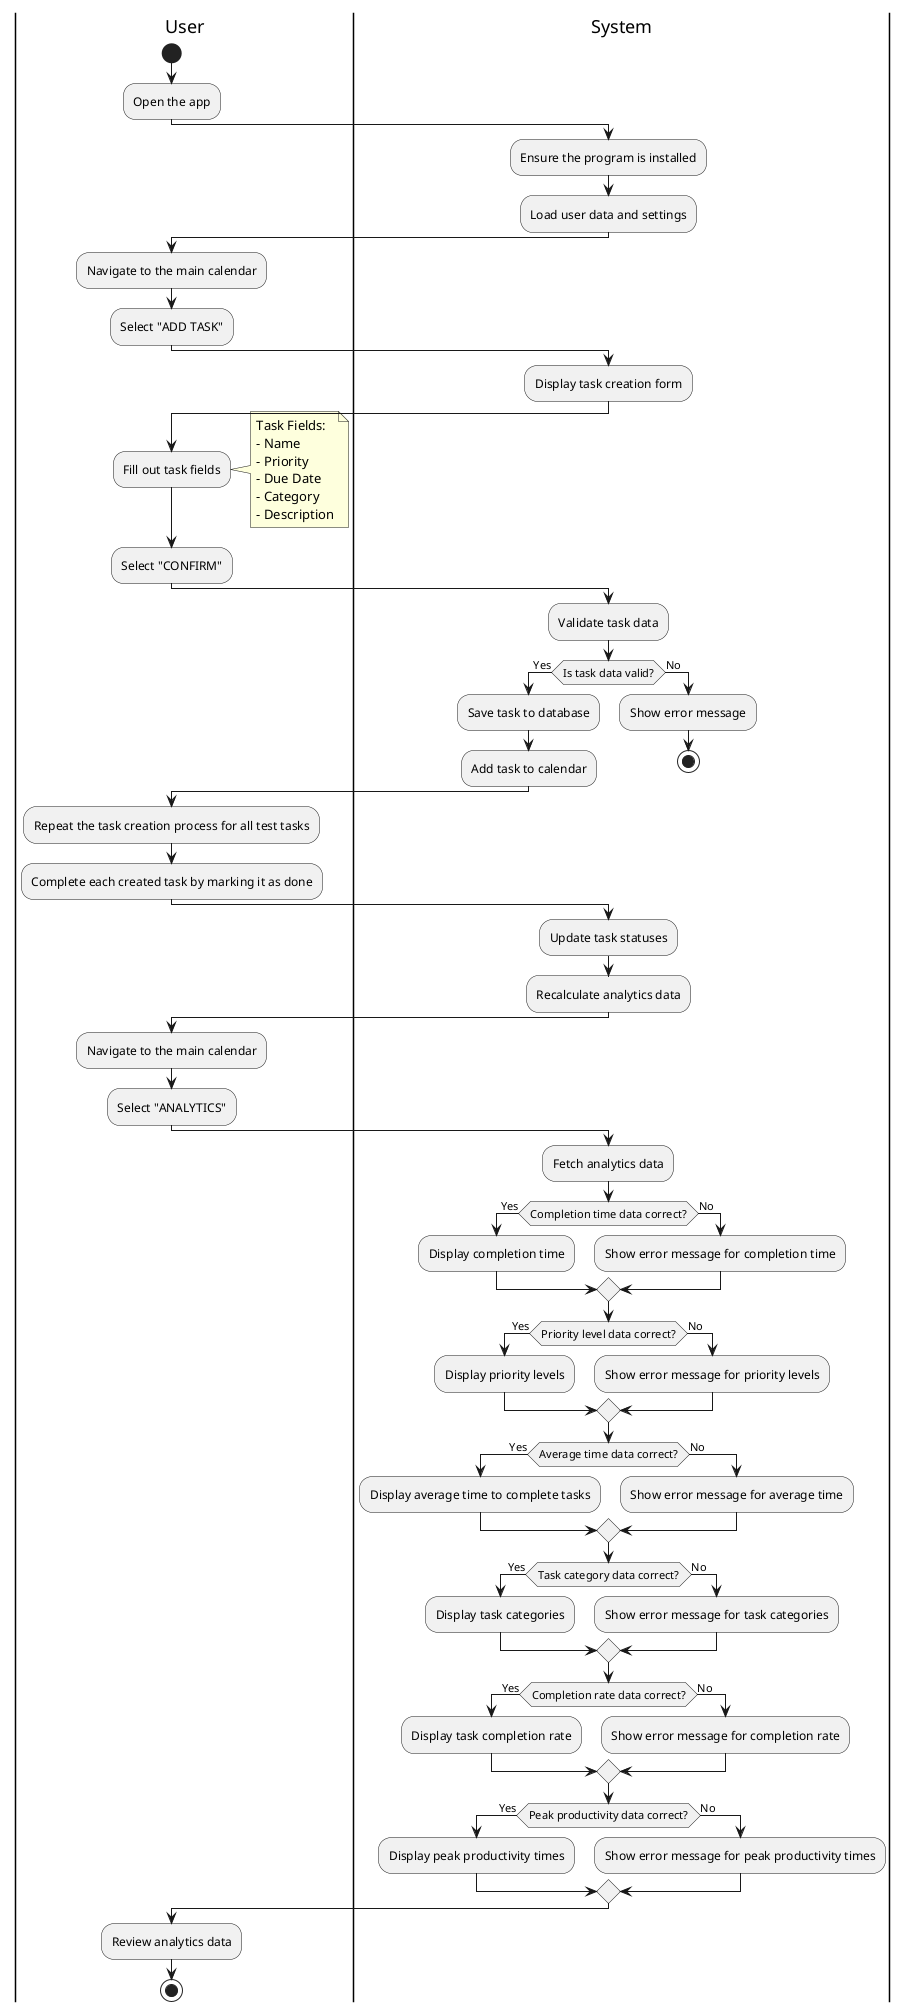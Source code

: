@startuml Task_Progress_Track
|User|
start
:Open the app;

|System|
:Ensure the program is installed;
:Load user data and settings;

|User|
:Navigate to the main calendar;
:Select "ADD TASK";

|System|
:Display task creation form;

|User|
:Fill out task fields;
note right
Task Fields:
- Name
- Priority
- Due Date
- Category
- Description
end note

:Select "CONFIRM";

|System|
:Validate task data;
if (Is task data valid?) then (Yes)
  :Save task to database;
  :Add task to calendar;
else (No)
  :Show error message;
  stop
endif

|User|
:Repeat the task creation process for all test tasks;
:Complete each created task by marking it as done;

|System|
:Update task statuses;
:Recalculate analytics data;

|User|
:Navigate to the main calendar;
:Select "ANALYTICS";

|System|
:Fetch analytics data;
if (Completion time data correct?) then (Yes)
  :Display completion time;
else (No)
  :Show error message for completion time;
endif

if (Priority level data correct?) then (Yes)
  :Display priority levels;
else (No)
  :Show error message for priority levels;
endif

if (Average time data correct?) then (Yes)
  :Display average time to complete tasks;
else (No)
  :Show error message for average time;
endif

if (Task category data correct?) then (Yes)
  :Display task categories;
else (No)
  :Show error message for task categories;
endif

if (Completion rate data correct?) then (Yes)
  :Display task completion rate;
else (No)
  :Show error message for completion rate;
endif

if (Peak productivity data correct?) then (Yes)
  :Display peak productivity times;
else (No)
  :Show error message for peak productivity times;
endif

|User|
:Review analytics data;

stop
@enduml
